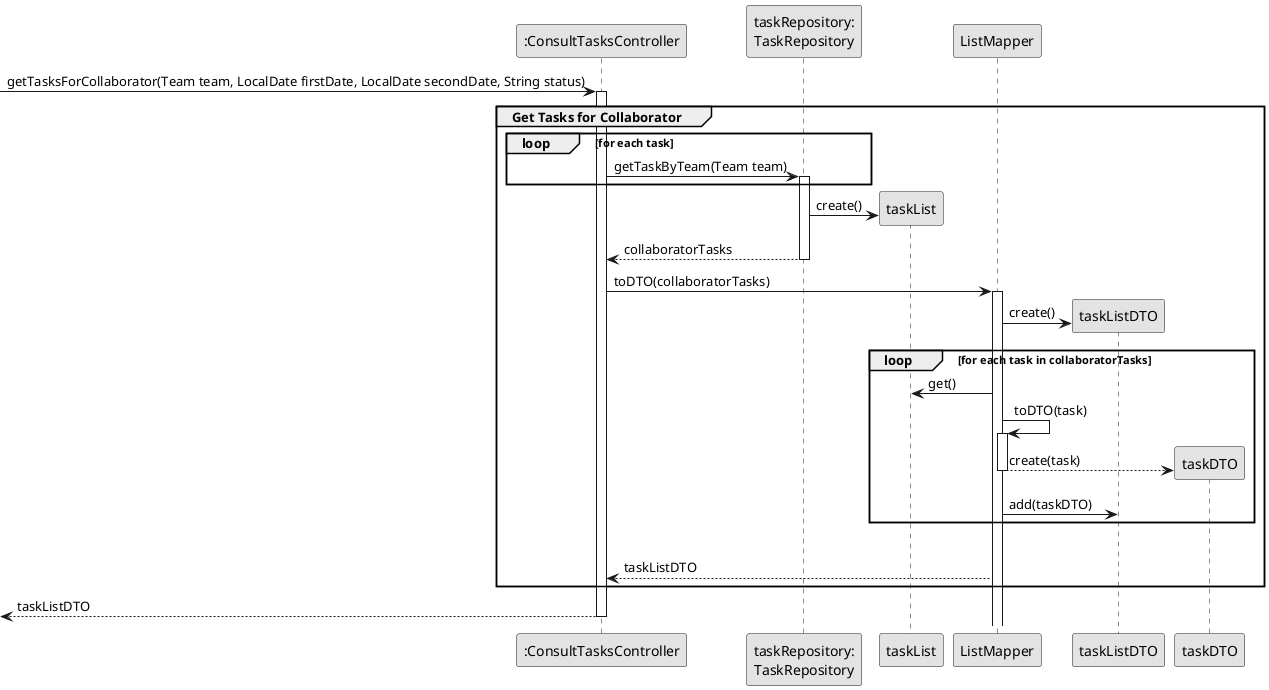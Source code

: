 @startuml
skinparam monochrome true
skinparam packageStyle rectangle
skinparam shadowing false



participant ":ConsultTasksController" as CTRL
participant "taskRepository:\nTaskRepository" as TAR
participant "taskList" as TL
participant "ListMapper" as LM
participant "taskListDTO" as TLDTO
participant "taskDTO" as TDTO

        -> CTRL : getTasksForCollaborator(Team team, LocalDate firstDate, LocalDate secondDate, String status)
                  activate CTRL
    group Get Tasks for Collaborator


                     loop for each task
                         CTRL -> TAR : getTaskByTeam(Team team)
                         activate TAR
                     end

                     TAR -> TL**: create()

                     TAR --> CTRL: collaboratorTasks
                     deactivate TAR

                     CTRL -> LM: toDTO(collaboratorTasks)
                     activate LM

                     LM -> TLDTO**: create()

                     loop for each task in collaboratorTasks

                     LM -> TL: get()

                     LM -> LM: toDTO(task)
                     activate LM

                     LM --> TDTO**: create(task)
                     deactivate LM

                     LM -> TLDTO: add(taskDTO)
                     end



                     |||

                         LM --> CTRL : taskListDTO


    end

    <-- CTRL : taskListDTO
deactivate CTRL


@enduml